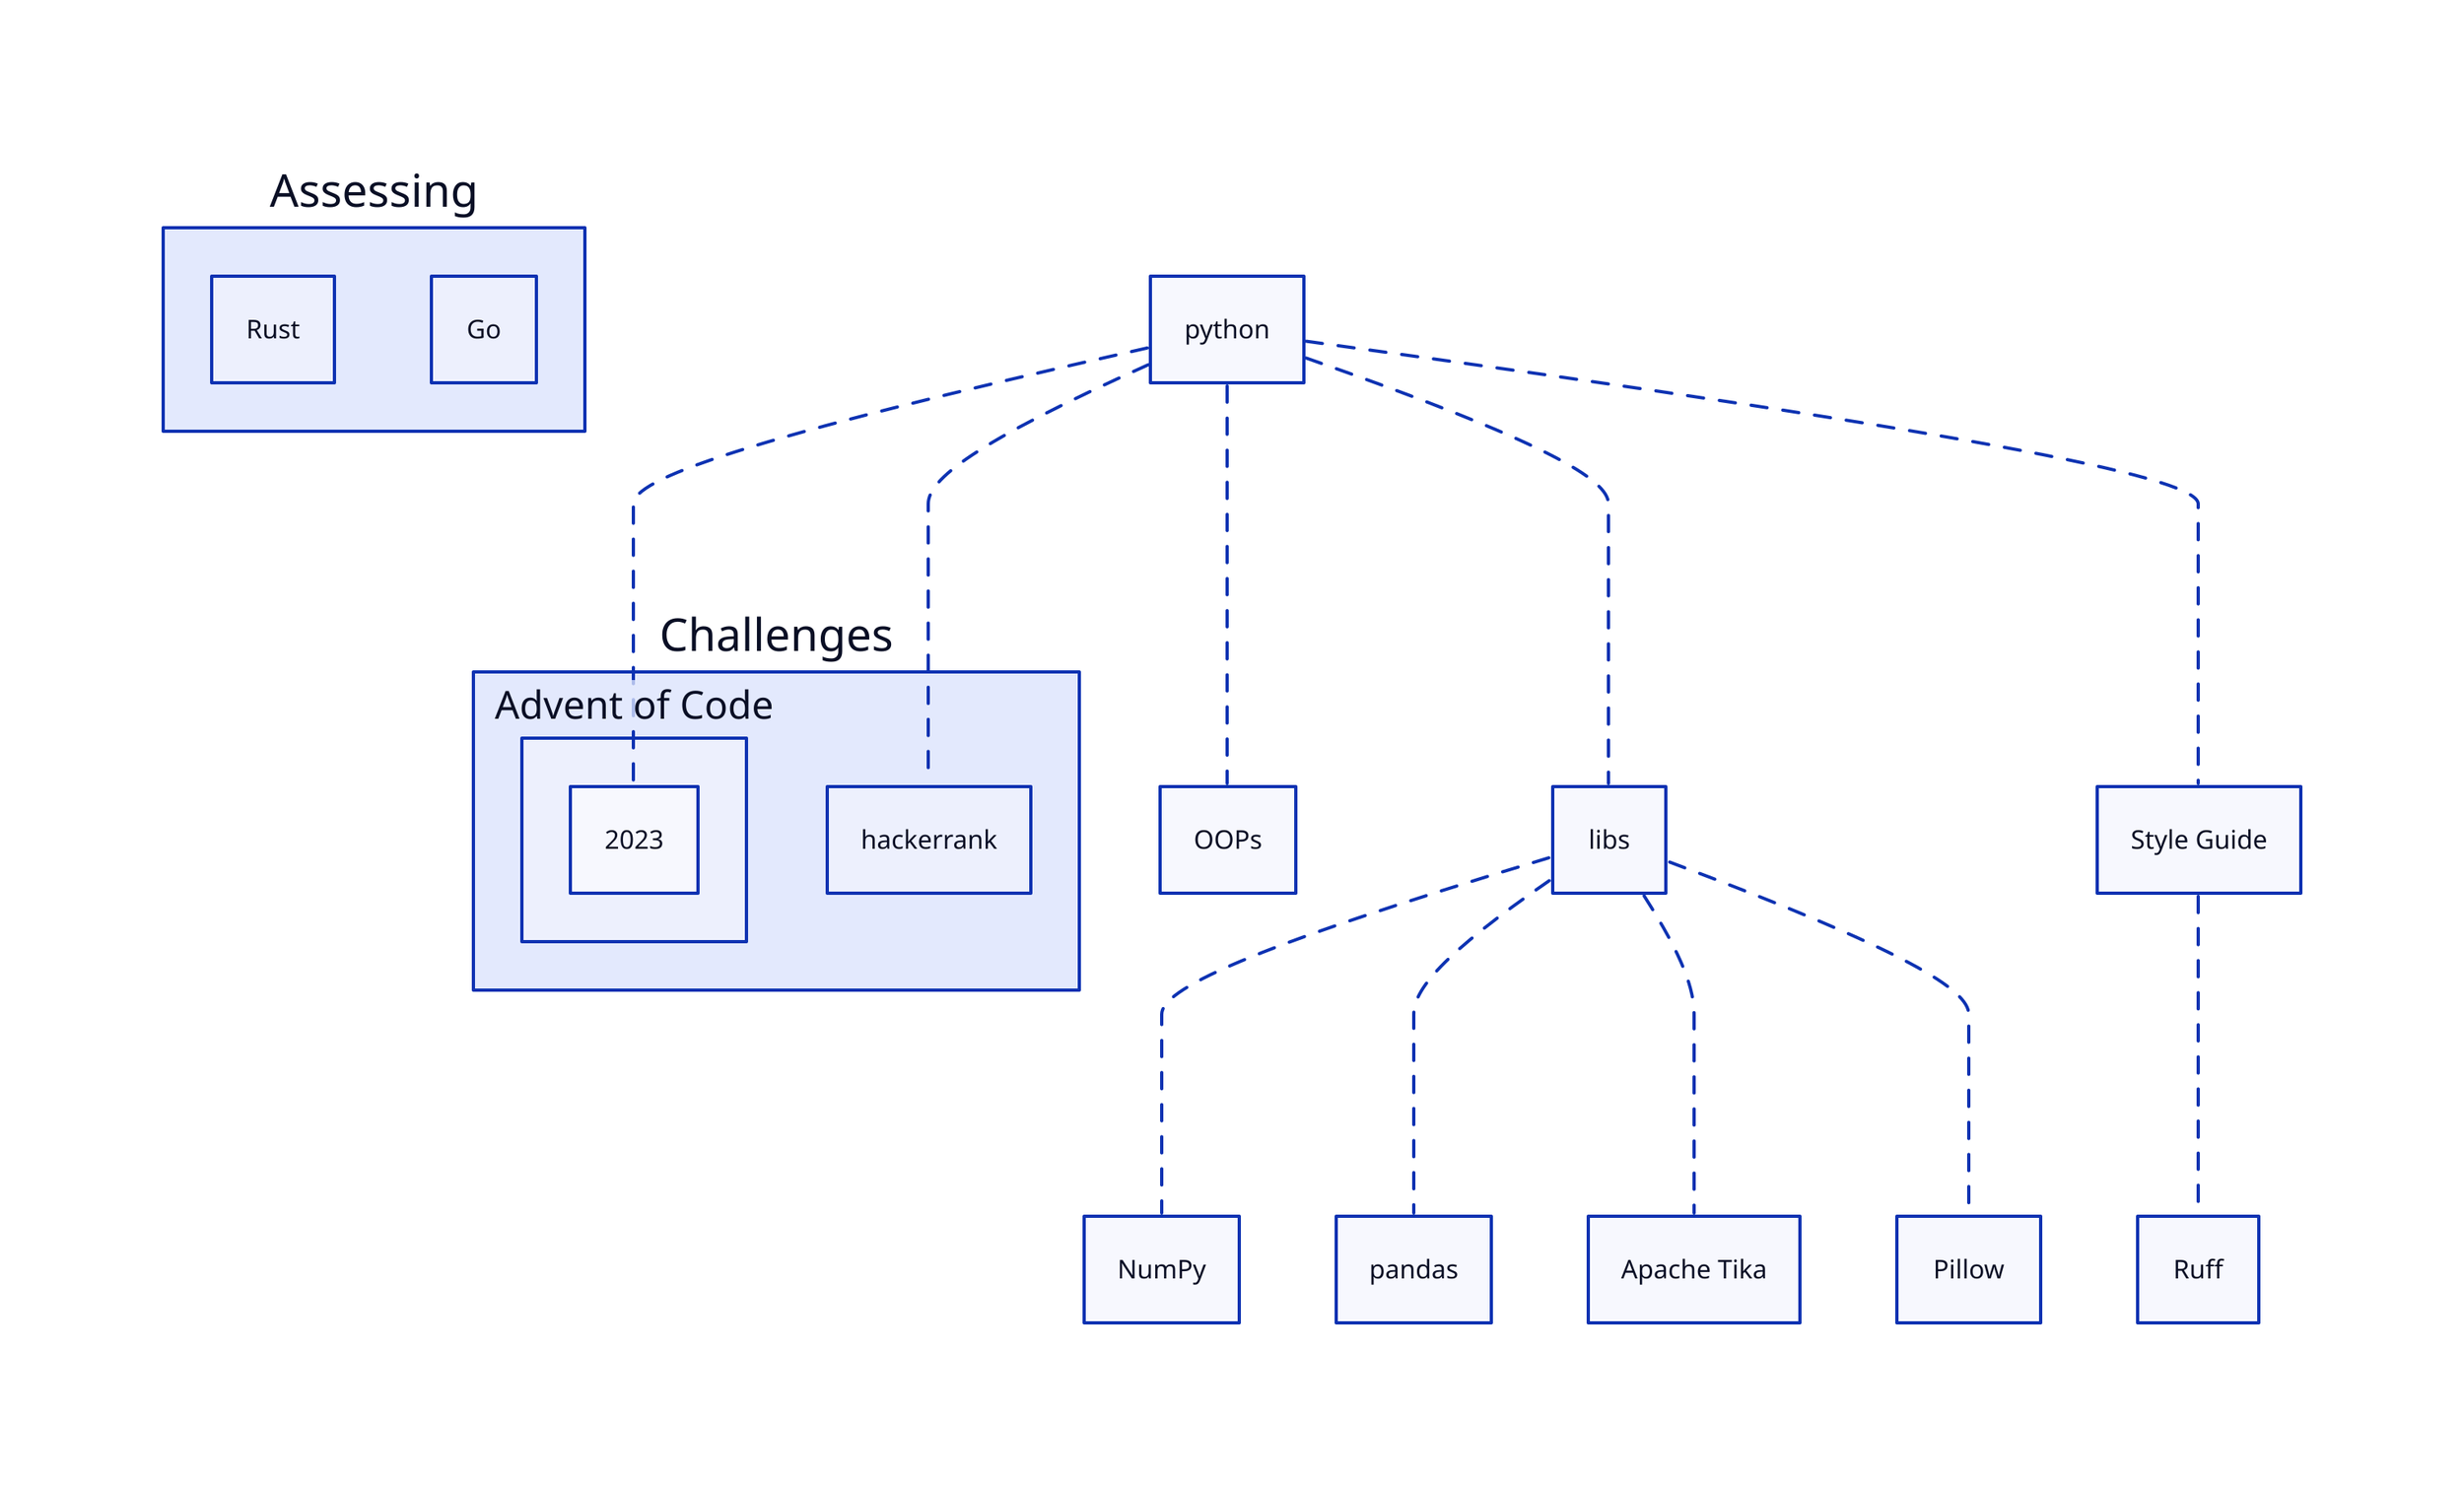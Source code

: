 python -- libs: {style.animated: true}
python -- OOPs: {style.animated: true}
python -- Style Guide: {style.animated: true}
libs -- NumPy: {style.animated: true}
libs -- pandas: {style.animated: true}
libs -- Apache Tika: {style.animated: true}
libs -- Pillow: {style.animated: true}

Style Guide -- Ruff: {style.animated: true}

Assessing: {
  Rust
  Go
}

Challenges: {
  Advent of Code: {
    2023
  }
  hackerrank
}
python -- Challenges.Advent of Code.2023: {style.animated: true}
python -- Challenges.hackerrank: {style.animated: true}
